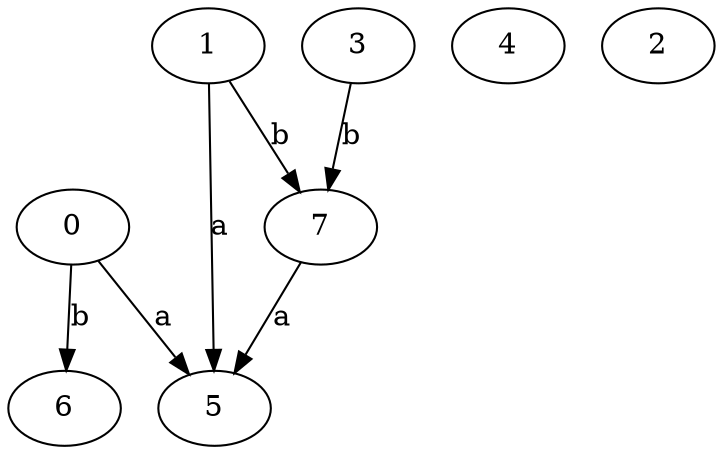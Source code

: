 strict digraph  {
0;
3;
1;
4;
2;
5;
6;
7;
0 -> 5  [label=a];
0 -> 6  [label=b];
3 -> 7  [label=b];
1 -> 5  [label=a];
1 -> 7  [label=b];
7 -> 5  [label=a];
}
